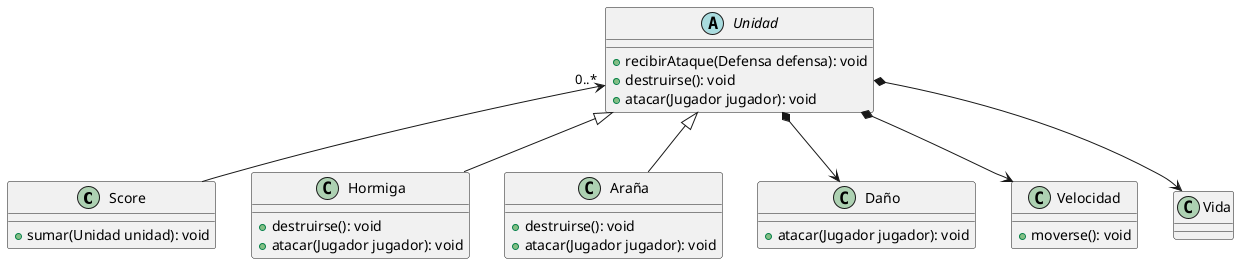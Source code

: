 @startuml
'https://plantuml.com/class-diagram

class Score {
    +sumar(Unidad unidad): void
}

abstract class Unidad {
    +recibirAtaque(Defensa defensa): void
    +destruirse(): void
    +atacar(Jugador jugador): void
}

class Hormiga {
    +destruirse(): void
    +atacar(Jugador jugador): void
}

class Araña {
    +destruirse(): void
    +atacar(Jugador jugador): void
}

class Daño {
    +atacar(Jugador jugador): void
}

class Velocidad {
    +moverse(): void
}

Unidad <|-- Hormiga
Unidad <|-- Araña
Unidad *--> Daño
Unidad *--> Velocidad
Unidad "0..*" <--  Score
Unidad *--> Vida

@enduml